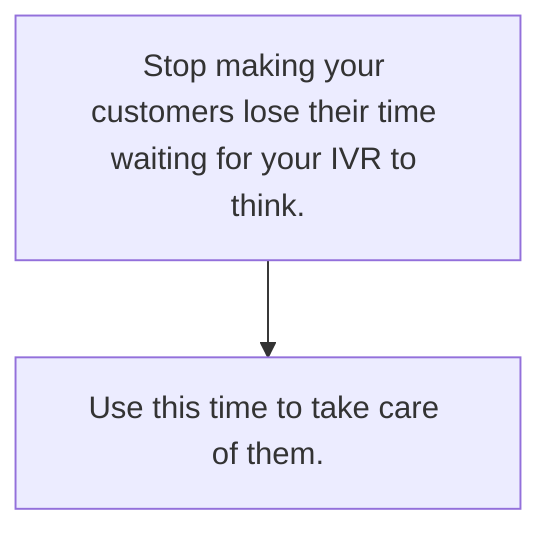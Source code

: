 flowchart TD
    A["Stop making your customers lose their time waiting for your IVR to think."]
    A --> B["Use this time to take care of them."]